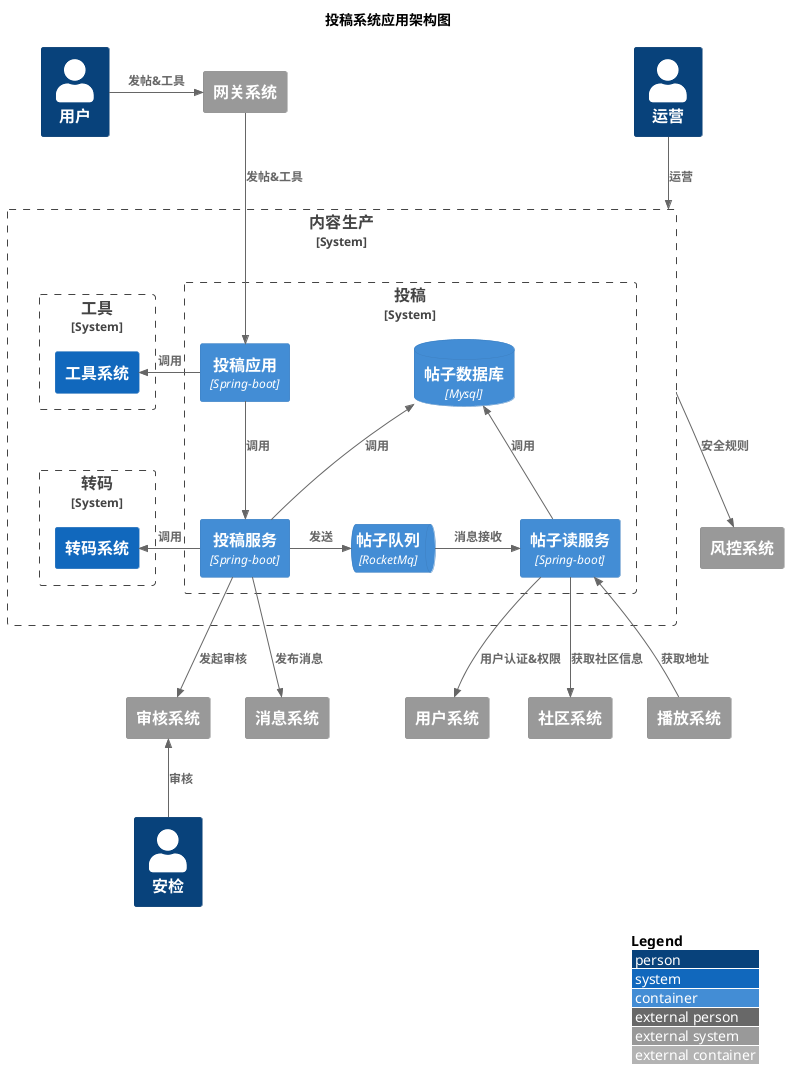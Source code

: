 @startuml
!include <C4/C4_Container>
LAYOUT_WITH_LEGEND()

title 投稿系统应用架构图

Person(user, "用户")
Person(user1, "运营")
Person(user2, "安检")

System_Boundary(contentProduction, "内容生产"){
    System_Boundary(postBoundary, "投稿") {
          Container(postFacade, "投稿应用","Spring-boot")
          Container(postService, "投稿服务","Spring-boot")
          Container(postReadService, "帖子读服务","Spring-boot")
          ContainerDb(postDatabase, "帖子数据库", "Mysql")
          ContainerQueue(postQueue, "帖子队列", "RocketMq")
          Rel(postFacade, postService, "调用")
          Rel_U(postService, postDatabase, "调用")
          Rel_U(postReadService, postDatabase, "调用")
          Rel_R(postService,postQueue, "发送")
          Rel_R(postQueue,postReadService, "消息接收")
    }
    System_Boundary(transcodeBoundary, "转码") {
           System(transcode, "转码系统")
    }
    System_Boundary(postToolBoundary, "工具") {
          System(postTool, "工具系统")
    }
    Rel_L(postService, transcode, "调用")
    Rel_L(postFacade, postTool, "调用")
}

System_Ext(security,"风控系统")
System_Ext(userSystem,"用户系统")
System_Ext(community, "社区系统")
System_Ext(audit, "审核系统")
System_Ext(message, "消息系统")
System_Ext(play, "播放系统")
System_Ext(gateway,"网关系统")

Rel_R(user, gateway, "发帖&工具")
Rel(gateway, postFacade, "发帖&工具")
Rel(user1,contentProduction, "运营")

Rel(contentProduction, security, "安全规则")
Rel(postReadService, userSystem, "用户认证&权限")
Rel(postReadService, community, "获取社区信息")
Rel(postService, message, "发布消息")
Rel(postService, audit, "发起审核")
Rel_U(play, postReadService, "获取地址")
Rel_U(user2, audit, "审核")







@enduml


